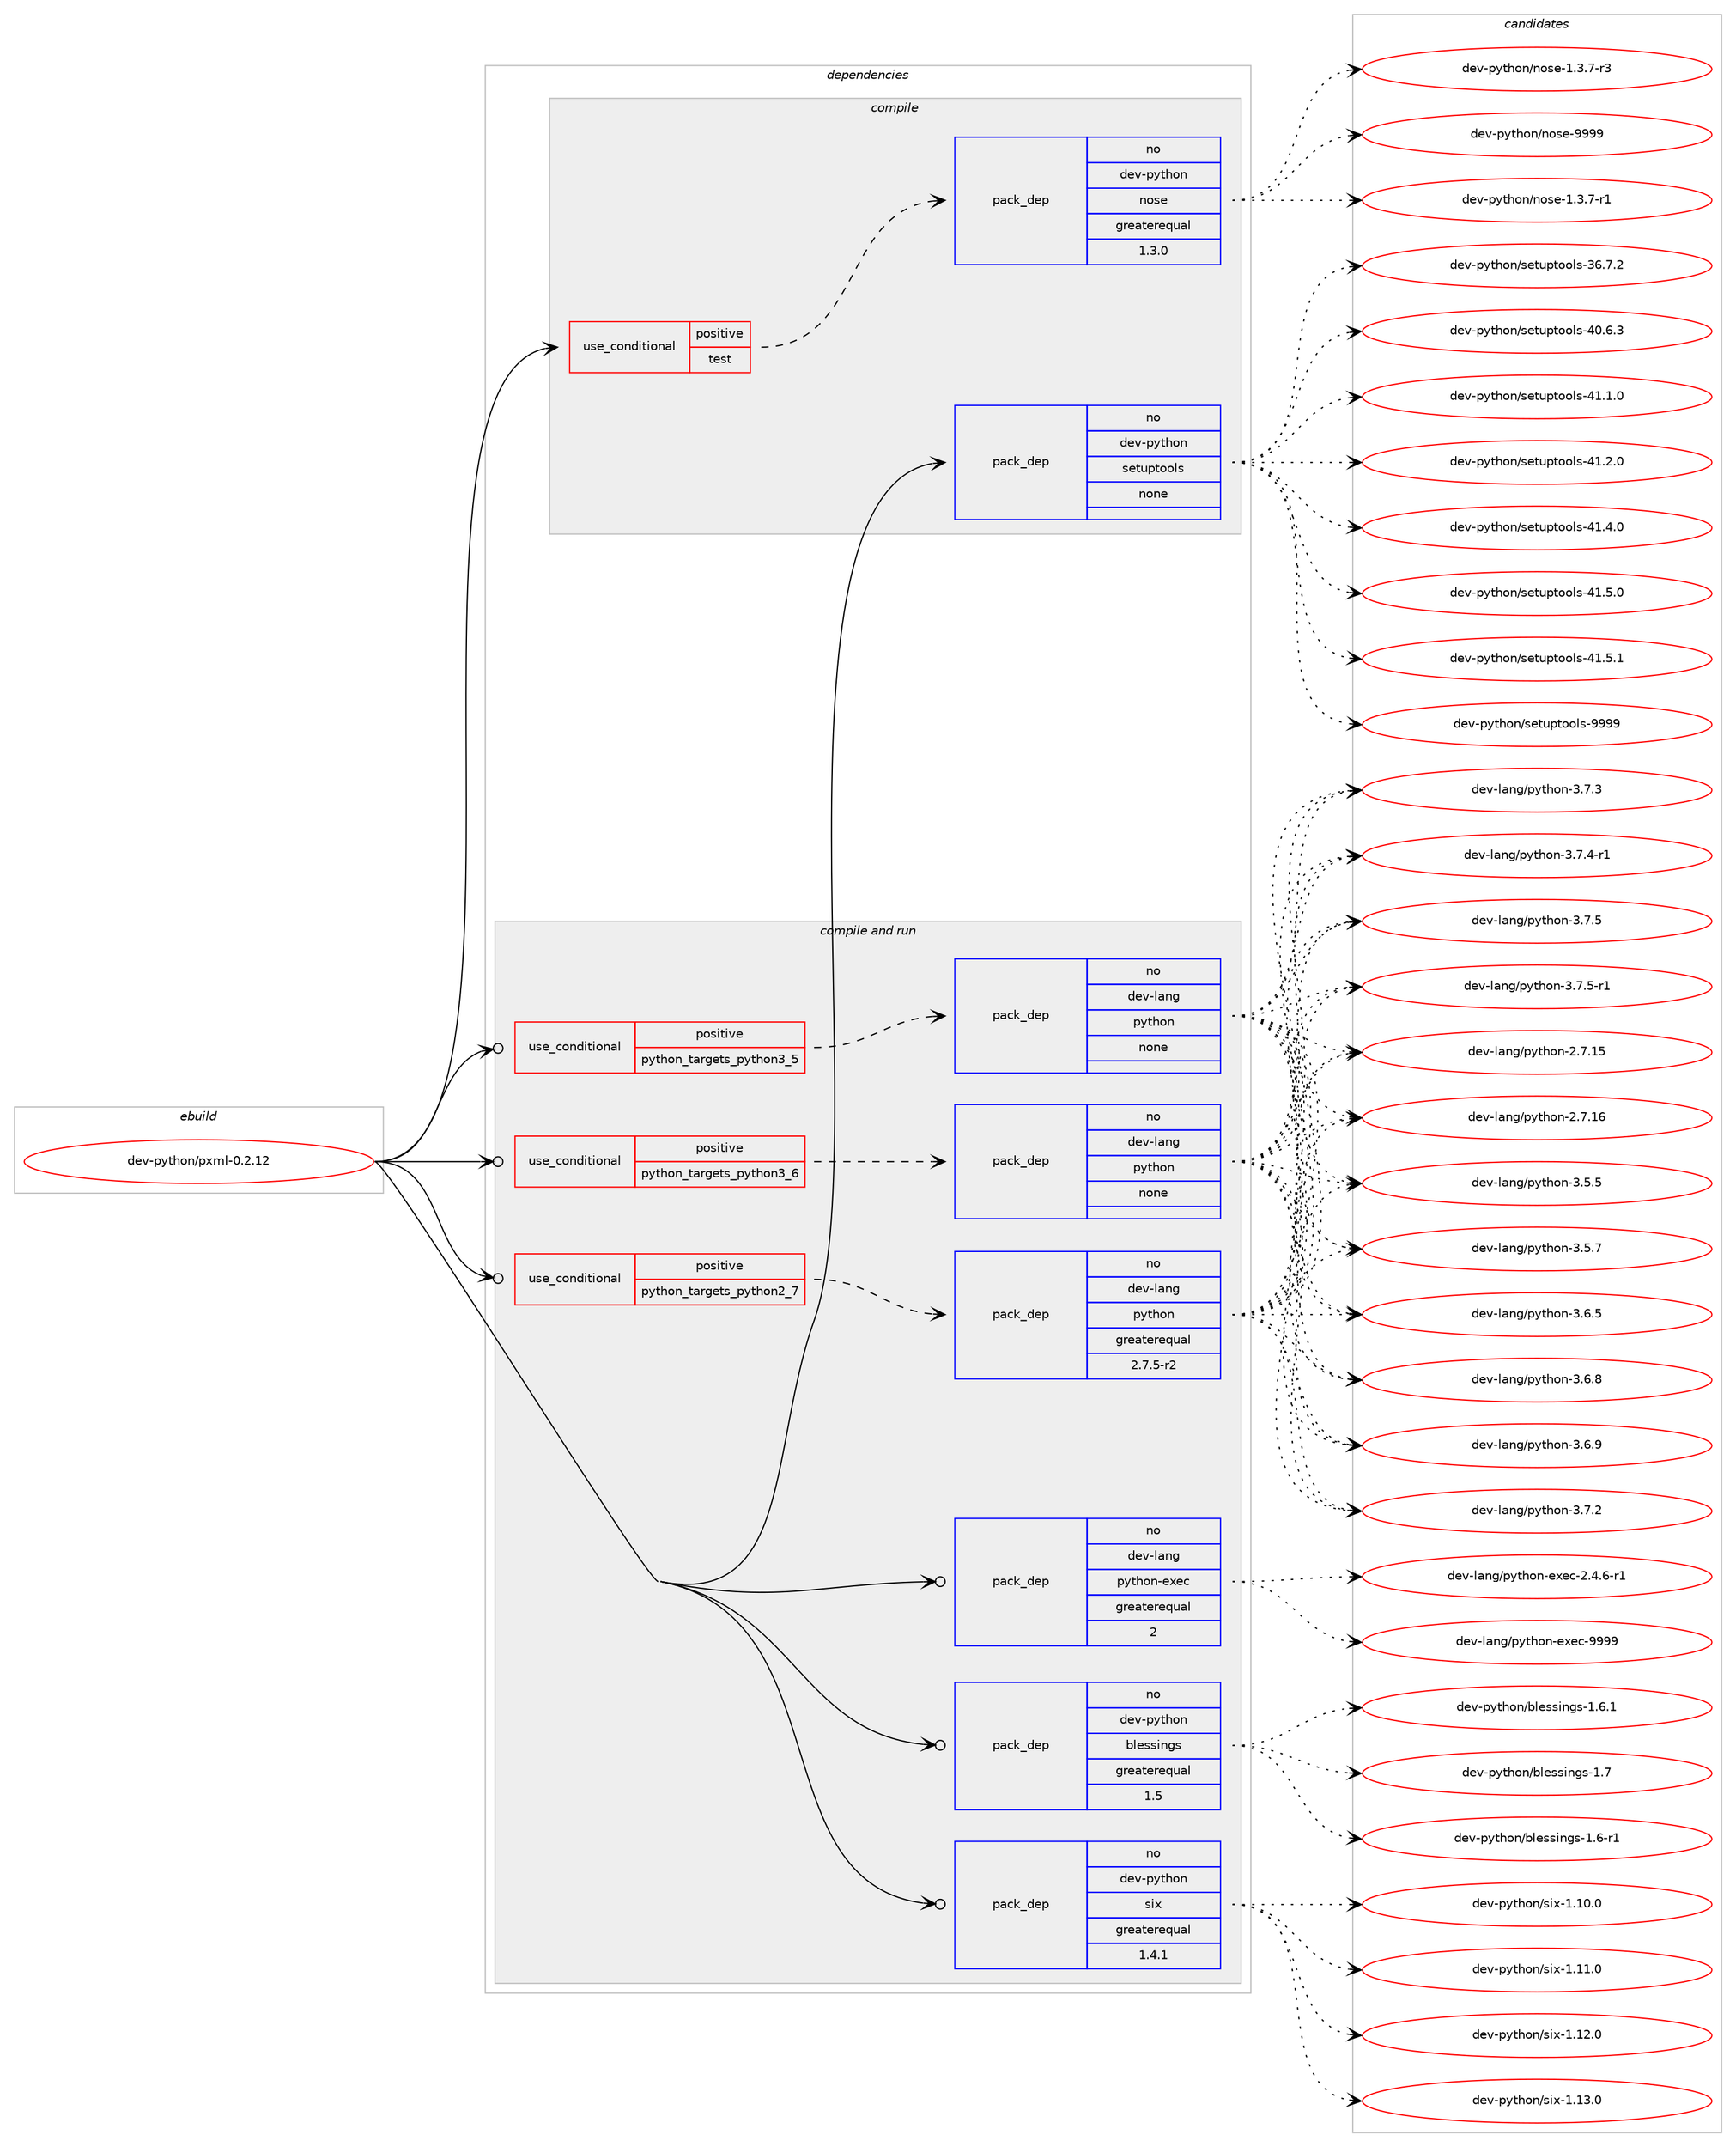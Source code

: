 digraph prolog {

# *************
# Graph options
# *************

newrank=true;
concentrate=true;
compound=true;
graph [rankdir=LR,fontname=Helvetica,fontsize=10,ranksep=1.5];#, ranksep=2.5, nodesep=0.2];
edge  [arrowhead=vee];
node  [fontname=Helvetica,fontsize=10];

# **********
# The ebuild
# **********

subgraph cluster_leftcol {
color=gray;
rank=same;
label=<<i>ebuild</i>>;
id [label="dev-python/pxml-0.2.12", color=red, width=4, href="../dev-python/pxml-0.2.12.svg"];
}

# ****************
# The dependencies
# ****************

subgraph cluster_midcol {
color=gray;
label=<<i>dependencies</i>>;
subgraph cluster_compile {
fillcolor="#eeeeee";
style=filled;
label=<<i>compile</i>>;
subgraph cond145104 {
dependency623626 [label=<<TABLE BORDER="0" CELLBORDER="1" CELLSPACING="0" CELLPADDING="4"><TR><TD ROWSPAN="3" CELLPADDING="10">use_conditional</TD></TR><TR><TD>positive</TD></TR><TR><TD>test</TD></TR></TABLE>>, shape=none, color=red];
subgraph pack466678 {
dependency623627 [label=<<TABLE BORDER="0" CELLBORDER="1" CELLSPACING="0" CELLPADDING="4" WIDTH="220"><TR><TD ROWSPAN="6" CELLPADDING="30">pack_dep</TD></TR><TR><TD WIDTH="110">no</TD></TR><TR><TD>dev-python</TD></TR><TR><TD>nose</TD></TR><TR><TD>greaterequal</TD></TR><TR><TD>1.3.0</TD></TR></TABLE>>, shape=none, color=blue];
}
dependency623626:e -> dependency623627:w [weight=20,style="dashed",arrowhead="vee"];
}
id:e -> dependency623626:w [weight=20,style="solid",arrowhead="vee"];
subgraph pack466679 {
dependency623628 [label=<<TABLE BORDER="0" CELLBORDER="1" CELLSPACING="0" CELLPADDING="4" WIDTH="220"><TR><TD ROWSPAN="6" CELLPADDING="30">pack_dep</TD></TR><TR><TD WIDTH="110">no</TD></TR><TR><TD>dev-python</TD></TR><TR><TD>setuptools</TD></TR><TR><TD>none</TD></TR><TR><TD></TD></TR></TABLE>>, shape=none, color=blue];
}
id:e -> dependency623628:w [weight=20,style="solid",arrowhead="vee"];
}
subgraph cluster_compileandrun {
fillcolor="#eeeeee";
style=filled;
label=<<i>compile and run</i>>;
subgraph cond145105 {
dependency623629 [label=<<TABLE BORDER="0" CELLBORDER="1" CELLSPACING="0" CELLPADDING="4"><TR><TD ROWSPAN="3" CELLPADDING="10">use_conditional</TD></TR><TR><TD>positive</TD></TR><TR><TD>python_targets_python2_7</TD></TR></TABLE>>, shape=none, color=red];
subgraph pack466680 {
dependency623630 [label=<<TABLE BORDER="0" CELLBORDER="1" CELLSPACING="0" CELLPADDING="4" WIDTH="220"><TR><TD ROWSPAN="6" CELLPADDING="30">pack_dep</TD></TR><TR><TD WIDTH="110">no</TD></TR><TR><TD>dev-lang</TD></TR><TR><TD>python</TD></TR><TR><TD>greaterequal</TD></TR><TR><TD>2.7.5-r2</TD></TR></TABLE>>, shape=none, color=blue];
}
dependency623629:e -> dependency623630:w [weight=20,style="dashed",arrowhead="vee"];
}
id:e -> dependency623629:w [weight=20,style="solid",arrowhead="odotvee"];
subgraph cond145106 {
dependency623631 [label=<<TABLE BORDER="0" CELLBORDER="1" CELLSPACING="0" CELLPADDING="4"><TR><TD ROWSPAN="3" CELLPADDING="10">use_conditional</TD></TR><TR><TD>positive</TD></TR><TR><TD>python_targets_python3_5</TD></TR></TABLE>>, shape=none, color=red];
subgraph pack466681 {
dependency623632 [label=<<TABLE BORDER="0" CELLBORDER="1" CELLSPACING="0" CELLPADDING="4" WIDTH="220"><TR><TD ROWSPAN="6" CELLPADDING="30">pack_dep</TD></TR><TR><TD WIDTH="110">no</TD></TR><TR><TD>dev-lang</TD></TR><TR><TD>python</TD></TR><TR><TD>none</TD></TR><TR><TD></TD></TR></TABLE>>, shape=none, color=blue];
}
dependency623631:e -> dependency623632:w [weight=20,style="dashed",arrowhead="vee"];
}
id:e -> dependency623631:w [weight=20,style="solid",arrowhead="odotvee"];
subgraph cond145107 {
dependency623633 [label=<<TABLE BORDER="0" CELLBORDER="1" CELLSPACING="0" CELLPADDING="4"><TR><TD ROWSPAN="3" CELLPADDING="10">use_conditional</TD></TR><TR><TD>positive</TD></TR><TR><TD>python_targets_python3_6</TD></TR></TABLE>>, shape=none, color=red];
subgraph pack466682 {
dependency623634 [label=<<TABLE BORDER="0" CELLBORDER="1" CELLSPACING="0" CELLPADDING="4" WIDTH="220"><TR><TD ROWSPAN="6" CELLPADDING="30">pack_dep</TD></TR><TR><TD WIDTH="110">no</TD></TR><TR><TD>dev-lang</TD></TR><TR><TD>python</TD></TR><TR><TD>none</TD></TR><TR><TD></TD></TR></TABLE>>, shape=none, color=blue];
}
dependency623633:e -> dependency623634:w [weight=20,style="dashed",arrowhead="vee"];
}
id:e -> dependency623633:w [weight=20,style="solid",arrowhead="odotvee"];
subgraph pack466683 {
dependency623635 [label=<<TABLE BORDER="0" CELLBORDER="1" CELLSPACING="0" CELLPADDING="4" WIDTH="220"><TR><TD ROWSPAN="6" CELLPADDING="30">pack_dep</TD></TR><TR><TD WIDTH="110">no</TD></TR><TR><TD>dev-lang</TD></TR><TR><TD>python-exec</TD></TR><TR><TD>greaterequal</TD></TR><TR><TD>2</TD></TR></TABLE>>, shape=none, color=blue];
}
id:e -> dependency623635:w [weight=20,style="solid",arrowhead="odotvee"];
subgraph pack466684 {
dependency623636 [label=<<TABLE BORDER="0" CELLBORDER="1" CELLSPACING="0" CELLPADDING="4" WIDTH="220"><TR><TD ROWSPAN="6" CELLPADDING="30">pack_dep</TD></TR><TR><TD WIDTH="110">no</TD></TR><TR><TD>dev-python</TD></TR><TR><TD>blessings</TD></TR><TR><TD>greaterequal</TD></TR><TR><TD>1.5</TD></TR></TABLE>>, shape=none, color=blue];
}
id:e -> dependency623636:w [weight=20,style="solid",arrowhead="odotvee"];
subgraph pack466685 {
dependency623637 [label=<<TABLE BORDER="0" CELLBORDER="1" CELLSPACING="0" CELLPADDING="4" WIDTH="220"><TR><TD ROWSPAN="6" CELLPADDING="30">pack_dep</TD></TR><TR><TD WIDTH="110">no</TD></TR><TR><TD>dev-python</TD></TR><TR><TD>six</TD></TR><TR><TD>greaterequal</TD></TR><TR><TD>1.4.1</TD></TR></TABLE>>, shape=none, color=blue];
}
id:e -> dependency623637:w [weight=20,style="solid",arrowhead="odotvee"];
}
subgraph cluster_run {
fillcolor="#eeeeee";
style=filled;
label=<<i>run</i>>;
}
}

# **************
# The candidates
# **************

subgraph cluster_choices {
rank=same;
color=gray;
label=<<i>candidates</i>>;

subgraph choice466678 {
color=black;
nodesep=1;
choice10010111845112121116104111110471101111151014549465146554511449 [label="dev-python/nose-1.3.7-r1", color=red, width=4,href="../dev-python/nose-1.3.7-r1.svg"];
choice10010111845112121116104111110471101111151014549465146554511451 [label="dev-python/nose-1.3.7-r3", color=red, width=4,href="../dev-python/nose-1.3.7-r3.svg"];
choice10010111845112121116104111110471101111151014557575757 [label="dev-python/nose-9999", color=red, width=4,href="../dev-python/nose-9999.svg"];
dependency623627:e -> choice10010111845112121116104111110471101111151014549465146554511449:w [style=dotted,weight="100"];
dependency623627:e -> choice10010111845112121116104111110471101111151014549465146554511451:w [style=dotted,weight="100"];
dependency623627:e -> choice10010111845112121116104111110471101111151014557575757:w [style=dotted,weight="100"];
}
subgraph choice466679 {
color=black;
nodesep=1;
choice100101118451121211161041111104711510111611711211611111110811545515446554650 [label="dev-python/setuptools-36.7.2", color=red, width=4,href="../dev-python/setuptools-36.7.2.svg"];
choice100101118451121211161041111104711510111611711211611111110811545524846544651 [label="dev-python/setuptools-40.6.3", color=red, width=4,href="../dev-python/setuptools-40.6.3.svg"];
choice100101118451121211161041111104711510111611711211611111110811545524946494648 [label="dev-python/setuptools-41.1.0", color=red, width=4,href="../dev-python/setuptools-41.1.0.svg"];
choice100101118451121211161041111104711510111611711211611111110811545524946504648 [label="dev-python/setuptools-41.2.0", color=red, width=4,href="../dev-python/setuptools-41.2.0.svg"];
choice100101118451121211161041111104711510111611711211611111110811545524946524648 [label="dev-python/setuptools-41.4.0", color=red, width=4,href="../dev-python/setuptools-41.4.0.svg"];
choice100101118451121211161041111104711510111611711211611111110811545524946534648 [label="dev-python/setuptools-41.5.0", color=red, width=4,href="../dev-python/setuptools-41.5.0.svg"];
choice100101118451121211161041111104711510111611711211611111110811545524946534649 [label="dev-python/setuptools-41.5.1", color=red, width=4,href="../dev-python/setuptools-41.5.1.svg"];
choice10010111845112121116104111110471151011161171121161111111081154557575757 [label="dev-python/setuptools-9999", color=red, width=4,href="../dev-python/setuptools-9999.svg"];
dependency623628:e -> choice100101118451121211161041111104711510111611711211611111110811545515446554650:w [style=dotted,weight="100"];
dependency623628:e -> choice100101118451121211161041111104711510111611711211611111110811545524846544651:w [style=dotted,weight="100"];
dependency623628:e -> choice100101118451121211161041111104711510111611711211611111110811545524946494648:w [style=dotted,weight="100"];
dependency623628:e -> choice100101118451121211161041111104711510111611711211611111110811545524946504648:w [style=dotted,weight="100"];
dependency623628:e -> choice100101118451121211161041111104711510111611711211611111110811545524946524648:w [style=dotted,weight="100"];
dependency623628:e -> choice100101118451121211161041111104711510111611711211611111110811545524946534648:w [style=dotted,weight="100"];
dependency623628:e -> choice100101118451121211161041111104711510111611711211611111110811545524946534649:w [style=dotted,weight="100"];
dependency623628:e -> choice10010111845112121116104111110471151011161171121161111111081154557575757:w [style=dotted,weight="100"];
}
subgraph choice466680 {
color=black;
nodesep=1;
choice10010111845108971101034711212111610411111045504655464953 [label="dev-lang/python-2.7.15", color=red, width=4,href="../dev-lang/python-2.7.15.svg"];
choice10010111845108971101034711212111610411111045504655464954 [label="dev-lang/python-2.7.16", color=red, width=4,href="../dev-lang/python-2.7.16.svg"];
choice100101118451089711010347112121116104111110455146534653 [label="dev-lang/python-3.5.5", color=red, width=4,href="../dev-lang/python-3.5.5.svg"];
choice100101118451089711010347112121116104111110455146534655 [label="dev-lang/python-3.5.7", color=red, width=4,href="../dev-lang/python-3.5.7.svg"];
choice100101118451089711010347112121116104111110455146544653 [label="dev-lang/python-3.6.5", color=red, width=4,href="../dev-lang/python-3.6.5.svg"];
choice100101118451089711010347112121116104111110455146544656 [label="dev-lang/python-3.6.8", color=red, width=4,href="../dev-lang/python-3.6.8.svg"];
choice100101118451089711010347112121116104111110455146544657 [label="dev-lang/python-3.6.9", color=red, width=4,href="../dev-lang/python-3.6.9.svg"];
choice100101118451089711010347112121116104111110455146554650 [label="dev-lang/python-3.7.2", color=red, width=4,href="../dev-lang/python-3.7.2.svg"];
choice100101118451089711010347112121116104111110455146554651 [label="dev-lang/python-3.7.3", color=red, width=4,href="../dev-lang/python-3.7.3.svg"];
choice1001011184510897110103471121211161041111104551465546524511449 [label="dev-lang/python-3.7.4-r1", color=red, width=4,href="../dev-lang/python-3.7.4-r1.svg"];
choice100101118451089711010347112121116104111110455146554653 [label="dev-lang/python-3.7.5", color=red, width=4,href="../dev-lang/python-3.7.5.svg"];
choice1001011184510897110103471121211161041111104551465546534511449 [label="dev-lang/python-3.7.5-r1", color=red, width=4,href="../dev-lang/python-3.7.5-r1.svg"];
dependency623630:e -> choice10010111845108971101034711212111610411111045504655464953:w [style=dotted,weight="100"];
dependency623630:e -> choice10010111845108971101034711212111610411111045504655464954:w [style=dotted,weight="100"];
dependency623630:e -> choice100101118451089711010347112121116104111110455146534653:w [style=dotted,weight="100"];
dependency623630:e -> choice100101118451089711010347112121116104111110455146534655:w [style=dotted,weight="100"];
dependency623630:e -> choice100101118451089711010347112121116104111110455146544653:w [style=dotted,weight="100"];
dependency623630:e -> choice100101118451089711010347112121116104111110455146544656:w [style=dotted,weight="100"];
dependency623630:e -> choice100101118451089711010347112121116104111110455146544657:w [style=dotted,weight="100"];
dependency623630:e -> choice100101118451089711010347112121116104111110455146554650:w [style=dotted,weight="100"];
dependency623630:e -> choice100101118451089711010347112121116104111110455146554651:w [style=dotted,weight="100"];
dependency623630:e -> choice1001011184510897110103471121211161041111104551465546524511449:w [style=dotted,weight="100"];
dependency623630:e -> choice100101118451089711010347112121116104111110455146554653:w [style=dotted,weight="100"];
dependency623630:e -> choice1001011184510897110103471121211161041111104551465546534511449:w [style=dotted,weight="100"];
}
subgraph choice466681 {
color=black;
nodesep=1;
choice10010111845108971101034711212111610411111045504655464953 [label="dev-lang/python-2.7.15", color=red, width=4,href="../dev-lang/python-2.7.15.svg"];
choice10010111845108971101034711212111610411111045504655464954 [label="dev-lang/python-2.7.16", color=red, width=4,href="../dev-lang/python-2.7.16.svg"];
choice100101118451089711010347112121116104111110455146534653 [label="dev-lang/python-3.5.5", color=red, width=4,href="../dev-lang/python-3.5.5.svg"];
choice100101118451089711010347112121116104111110455146534655 [label="dev-lang/python-3.5.7", color=red, width=4,href="../dev-lang/python-3.5.7.svg"];
choice100101118451089711010347112121116104111110455146544653 [label="dev-lang/python-3.6.5", color=red, width=4,href="../dev-lang/python-3.6.5.svg"];
choice100101118451089711010347112121116104111110455146544656 [label="dev-lang/python-3.6.8", color=red, width=4,href="../dev-lang/python-3.6.8.svg"];
choice100101118451089711010347112121116104111110455146544657 [label="dev-lang/python-3.6.9", color=red, width=4,href="../dev-lang/python-3.6.9.svg"];
choice100101118451089711010347112121116104111110455146554650 [label="dev-lang/python-3.7.2", color=red, width=4,href="../dev-lang/python-3.7.2.svg"];
choice100101118451089711010347112121116104111110455146554651 [label="dev-lang/python-3.7.3", color=red, width=4,href="../dev-lang/python-3.7.3.svg"];
choice1001011184510897110103471121211161041111104551465546524511449 [label="dev-lang/python-3.7.4-r1", color=red, width=4,href="../dev-lang/python-3.7.4-r1.svg"];
choice100101118451089711010347112121116104111110455146554653 [label="dev-lang/python-3.7.5", color=red, width=4,href="../dev-lang/python-3.7.5.svg"];
choice1001011184510897110103471121211161041111104551465546534511449 [label="dev-lang/python-3.7.5-r1", color=red, width=4,href="../dev-lang/python-3.7.5-r1.svg"];
dependency623632:e -> choice10010111845108971101034711212111610411111045504655464953:w [style=dotted,weight="100"];
dependency623632:e -> choice10010111845108971101034711212111610411111045504655464954:w [style=dotted,weight="100"];
dependency623632:e -> choice100101118451089711010347112121116104111110455146534653:w [style=dotted,weight="100"];
dependency623632:e -> choice100101118451089711010347112121116104111110455146534655:w [style=dotted,weight="100"];
dependency623632:e -> choice100101118451089711010347112121116104111110455146544653:w [style=dotted,weight="100"];
dependency623632:e -> choice100101118451089711010347112121116104111110455146544656:w [style=dotted,weight="100"];
dependency623632:e -> choice100101118451089711010347112121116104111110455146544657:w [style=dotted,weight="100"];
dependency623632:e -> choice100101118451089711010347112121116104111110455146554650:w [style=dotted,weight="100"];
dependency623632:e -> choice100101118451089711010347112121116104111110455146554651:w [style=dotted,weight="100"];
dependency623632:e -> choice1001011184510897110103471121211161041111104551465546524511449:w [style=dotted,weight="100"];
dependency623632:e -> choice100101118451089711010347112121116104111110455146554653:w [style=dotted,weight="100"];
dependency623632:e -> choice1001011184510897110103471121211161041111104551465546534511449:w [style=dotted,weight="100"];
}
subgraph choice466682 {
color=black;
nodesep=1;
choice10010111845108971101034711212111610411111045504655464953 [label="dev-lang/python-2.7.15", color=red, width=4,href="../dev-lang/python-2.7.15.svg"];
choice10010111845108971101034711212111610411111045504655464954 [label="dev-lang/python-2.7.16", color=red, width=4,href="../dev-lang/python-2.7.16.svg"];
choice100101118451089711010347112121116104111110455146534653 [label="dev-lang/python-3.5.5", color=red, width=4,href="../dev-lang/python-3.5.5.svg"];
choice100101118451089711010347112121116104111110455146534655 [label="dev-lang/python-3.5.7", color=red, width=4,href="../dev-lang/python-3.5.7.svg"];
choice100101118451089711010347112121116104111110455146544653 [label="dev-lang/python-3.6.5", color=red, width=4,href="../dev-lang/python-3.6.5.svg"];
choice100101118451089711010347112121116104111110455146544656 [label="dev-lang/python-3.6.8", color=red, width=4,href="../dev-lang/python-3.6.8.svg"];
choice100101118451089711010347112121116104111110455146544657 [label="dev-lang/python-3.6.9", color=red, width=4,href="../dev-lang/python-3.6.9.svg"];
choice100101118451089711010347112121116104111110455146554650 [label="dev-lang/python-3.7.2", color=red, width=4,href="../dev-lang/python-3.7.2.svg"];
choice100101118451089711010347112121116104111110455146554651 [label="dev-lang/python-3.7.3", color=red, width=4,href="../dev-lang/python-3.7.3.svg"];
choice1001011184510897110103471121211161041111104551465546524511449 [label="dev-lang/python-3.7.4-r1", color=red, width=4,href="../dev-lang/python-3.7.4-r1.svg"];
choice100101118451089711010347112121116104111110455146554653 [label="dev-lang/python-3.7.5", color=red, width=4,href="../dev-lang/python-3.7.5.svg"];
choice1001011184510897110103471121211161041111104551465546534511449 [label="dev-lang/python-3.7.5-r1", color=red, width=4,href="../dev-lang/python-3.7.5-r1.svg"];
dependency623634:e -> choice10010111845108971101034711212111610411111045504655464953:w [style=dotted,weight="100"];
dependency623634:e -> choice10010111845108971101034711212111610411111045504655464954:w [style=dotted,weight="100"];
dependency623634:e -> choice100101118451089711010347112121116104111110455146534653:w [style=dotted,weight="100"];
dependency623634:e -> choice100101118451089711010347112121116104111110455146534655:w [style=dotted,weight="100"];
dependency623634:e -> choice100101118451089711010347112121116104111110455146544653:w [style=dotted,weight="100"];
dependency623634:e -> choice100101118451089711010347112121116104111110455146544656:w [style=dotted,weight="100"];
dependency623634:e -> choice100101118451089711010347112121116104111110455146544657:w [style=dotted,weight="100"];
dependency623634:e -> choice100101118451089711010347112121116104111110455146554650:w [style=dotted,weight="100"];
dependency623634:e -> choice100101118451089711010347112121116104111110455146554651:w [style=dotted,weight="100"];
dependency623634:e -> choice1001011184510897110103471121211161041111104551465546524511449:w [style=dotted,weight="100"];
dependency623634:e -> choice100101118451089711010347112121116104111110455146554653:w [style=dotted,weight="100"];
dependency623634:e -> choice1001011184510897110103471121211161041111104551465546534511449:w [style=dotted,weight="100"];
}
subgraph choice466683 {
color=black;
nodesep=1;
choice10010111845108971101034711212111610411111045101120101994550465246544511449 [label="dev-lang/python-exec-2.4.6-r1", color=red, width=4,href="../dev-lang/python-exec-2.4.6-r1.svg"];
choice10010111845108971101034711212111610411111045101120101994557575757 [label="dev-lang/python-exec-9999", color=red, width=4,href="../dev-lang/python-exec-9999.svg"];
dependency623635:e -> choice10010111845108971101034711212111610411111045101120101994550465246544511449:w [style=dotted,weight="100"];
dependency623635:e -> choice10010111845108971101034711212111610411111045101120101994557575757:w [style=dotted,weight="100"];
}
subgraph choice466684 {
color=black;
nodesep=1;
choice100101118451121211161041111104798108101115115105110103115454946544511449 [label="dev-python/blessings-1.6-r1", color=red, width=4,href="../dev-python/blessings-1.6-r1.svg"];
choice100101118451121211161041111104798108101115115105110103115454946544649 [label="dev-python/blessings-1.6.1", color=red, width=4,href="../dev-python/blessings-1.6.1.svg"];
choice10010111845112121116104111110479810810111511510511010311545494655 [label="dev-python/blessings-1.7", color=red, width=4,href="../dev-python/blessings-1.7.svg"];
dependency623636:e -> choice100101118451121211161041111104798108101115115105110103115454946544511449:w [style=dotted,weight="100"];
dependency623636:e -> choice100101118451121211161041111104798108101115115105110103115454946544649:w [style=dotted,weight="100"];
dependency623636:e -> choice10010111845112121116104111110479810810111511510511010311545494655:w [style=dotted,weight="100"];
}
subgraph choice466685 {
color=black;
nodesep=1;
choice100101118451121211161041111104711510512045494649484648 [label="dev-python/six-1.10.0", color=red, width=4,href="../dev-python/six-1.10.0.svg"];
choice100101118451121211161041111104711510512045494649494648 [label="dev-python/six-1.11.0", color=red, width=4,href="../dev-python/six-1.11.0.svg"];
choice100101118451121211161041111104711510512045494649504648 [label="dev-python/six-1.12.0", color=red, width=4,href="../dev-python/six-1.12.0.svg"];
choice100101118451121211161041111104711510512045494649514648 [label="dev-python/six-1.13.0", color=red, width=4,href="../dev-python/six-1.13.0.svg"];
dependency623637:e -> choice100101118451121211161041111104711510512045494649484648:w [style=dotted,weight="100"];
dependency623637:e -> choice100101118451121211161041111104711510512045494649494648:w [style=dotted,weight="100"];
dependency623637:e -> choice100101118451121211161041111104711510512045494649504648:w [style=dotted,weight="100"];
dependency623637:e -> choice100101118451121211161041111104711510512045494649514648:w [style=dotted,weight="100"];
}
}

}
